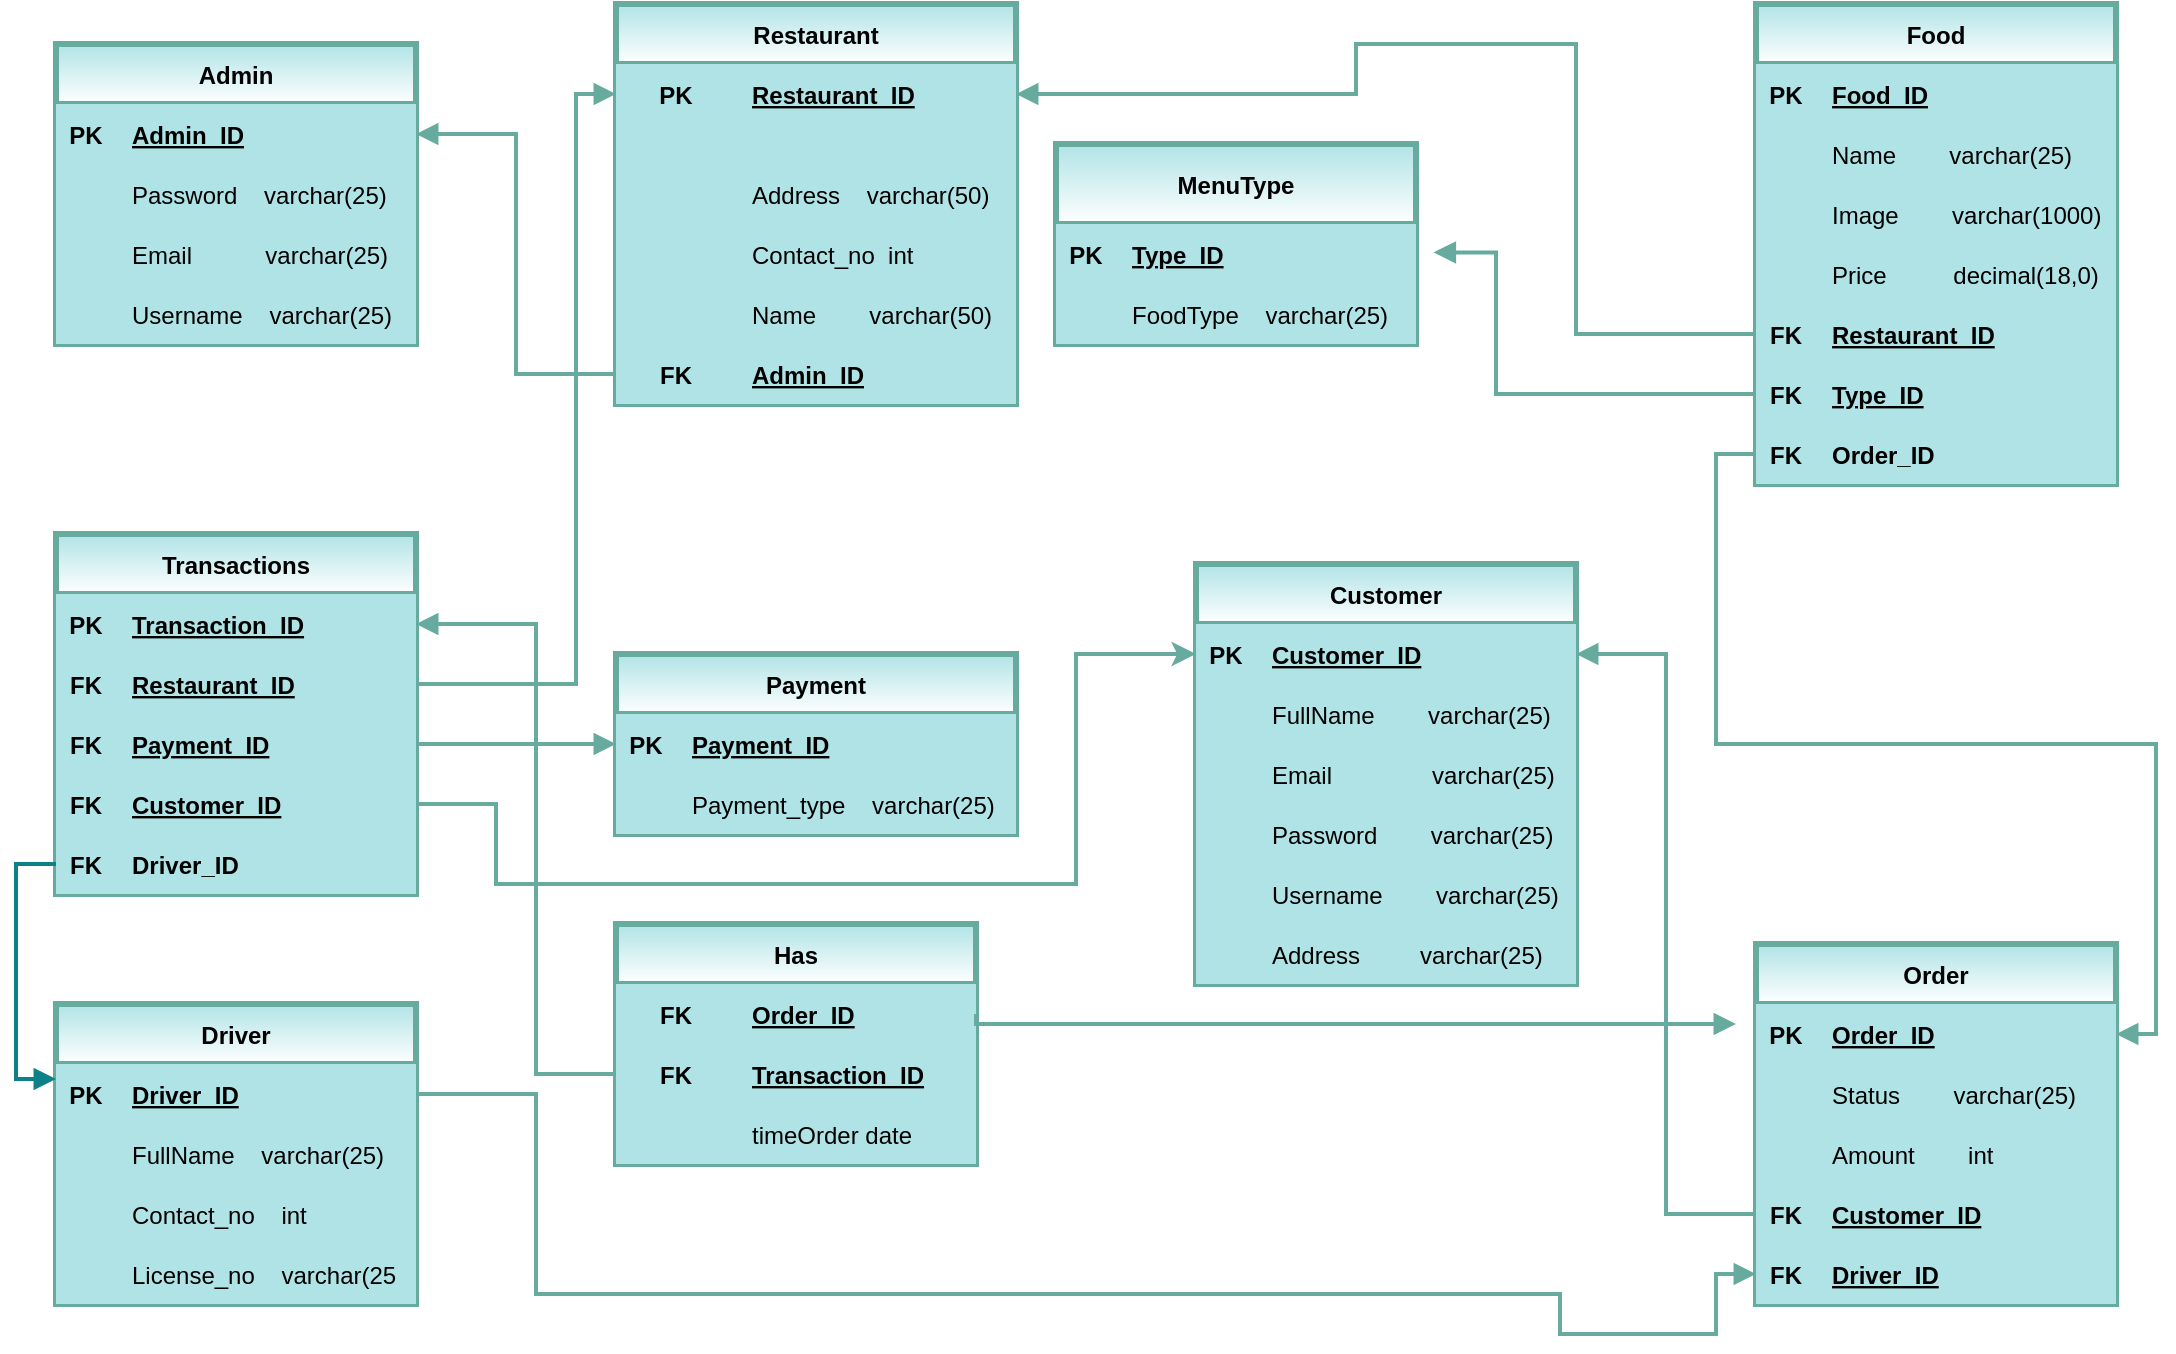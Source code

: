<mxfile version="18.0.4" type="device"><diagram id="R2lEEEUBdFMjLlhIrx00" name="Page-1"><mxGraphModel dx="1230" dy="513" grid="1" gridSize="10" guides="1" tooltips="1" connect="1" arrows="1" fold="1" page="1" pageScale="1" pageWidth="1169" pageHeight="1654" math="0" shadow="0" extFonts="Permanent Marker^https://fonts.googleapis.com/css?family=Permanent+Marker"><root><mxCell id="0"/><mxCell id="1" parent="0"/><mxCell id="BcMJ1pPvrJwn99j1WSJS-1" value="Admin" style="shape=table;startSize=30;container=1;collapsible=1;childLayout=tableLayout;fixedRows=1;rowLines=0;fontStyle=1;align=center;resizeLast=1;fillColor=#b0e3e6;strokeColor=#67AB9F;strokeWidth=3;gradientColor=#ffffff;swimlaneFillColor=none;" parent="1" vertex="1"><mxGeometry x="40" y="40" width="180" height="150" as="geometry"/></mxCell><mxCell id="BcMJ1pPvrJwn99j1WSJS-2" value="" style="shape=tableRow;horizontal=0;startSize=0;swimlaneHead=0;swimlaneBody=0;collapsible=0;dropTarget=0;points=[[0,0.5],[1,0.5]];portConstraint=eastwest;top=0;left=0;right=0;bottom=1;fillColor=#b0e3e6;strokeColor=#67AB9F;strokeWidth=3;" parent="BcMJ1pPvrJwn99j1WSJS-1" vertex="1"><mxGeometry y="30" width="180" height="30" as="geometry"/></mxCell><mxCell id="BcMJ1pPvrJwn99j1WSJS-3" value="PK" style="shape=partialRectangle;connectable=0;top=0;left=0;bottom=0;right=0;fontStyle=1;overflow=hidden;fillColor=#b0e3e6;strokeColor=#67AB9F;strokeWidth=3;" parent="BcMJ1pPvrJwn99j1WSJS-2" vertex="1"><mxGeometry width="30" height="30" as="geometry"><mxRectangle width="30" height="30" as="alternateBounds"/></mxGeometry></mxCell><mxCell id="BcMJ1pPvrJwn99j1WSJS-4" value="Admin_ID" style="shape=partialRectangle;connectable=0;top=0;left=0;bottom=0;right=0;align=left;spacingLeft=6;fontStyle=5;overflow=hidden;fillColor=#b0e3e6;strokeColor=#67AB9F;strokeWidth=3;" parent="BcMJ1pPvrJwn99j1WSJS-2" vertex="1"><mxGeometry x="30" width="150" height="30" as="geometry"><mxRectangle width="150" height="30" as="alternateBounds"/></mxGeometry></mxCell><mxCell id="BcMJ1pPvrJwn99j1WSJS-5" value="" style="shape=tableRow;horizontal=0;startSize=0;swimlaneHead=0;swimlaneBody=0;collapsible=0;dropTarget=0;points=[[0,0.5],[1,0.5]];portConstraint=eastwest;top=0;left=0;right=0;bottom=0;fillColor=#b0e3e6;strokeColor=#67AB9F;strokeWidth=3;" parent="BcMJ1pPvrJwn99j1WSJS-1" vertex="1"><mxGeometry y="60" width="180" height="30" as="geometry"/></mxCell><mxCell id="BcMJ1pPvrJwn99j1WSJS-6" value="" style="shape=partialRectangle;connectable=0;top=0;left=0;bottom=0;right=0;editable=1;overflow=hidden;fillColor=#b0e3e6;strokeColor=#67AB9F;strokeWidth=3;" parent="BcMJ1pPvrJwn99j1WSJS-5" vertex="1"><mxGeometry width="30" height="30" as="geometry"><mxRectangle width="30" height="30" as="alternateBounds"/></mxGeometry></mxCell><mxCell id="BcMJ1pPvrJwn99j1WSJS-7" value="Password    varchar(25)" style="shape=partialRectangle;connectable=0;top=0;left=0;bottom=0;right=0;align=left;spacingLeft=6;overflow=hidden;fillColor=#b0e3e6;strokeColor=#67AB9F;strokeWidth=3;" parent="BcMJ1pPvrJwn99j1WSJS-5" vertex="1"><mxGeometry x="30" width="150" height="30" as="geometry"><mxRectangle width="150" height="30" as="alternateBounds"/></mxGeometry></mxCell><mxCell id="BcMJ1pPvrJwn99j1WSJS-8" value="" style="shape=tableRow;horizontal=0;startSize=0;swimlaneHead=0;swimlaneBody=0;collapsible=0;dropTarget=0;points=[[0,0.5],[1,0.5]];portConstraint=eastwest;top=0;left=0;right=0;bottom=0;fillColor=#b0e3e6;strokeColor=#67AB9F;strokeWidth=3;" parent="BcMJ1pPvrJwn99j1WSJS-1" vertex="1"><mxGeometry y="90" width="180" height="30" as="geometry"/></mxCell><mxCell id="BcMJ1pPvrJwn99j1WSJS-9" value="" style="shape=partialRectangle;connectable=0;top=0;left=0;bottom=0;right=0;editable=1;overflow=hidden;fillColor=#b0e3e6;strokeColor=#67AB9F;strokeWidth=3;" parent="BcMJ1pPvrJwn99j1WSJS-8" vertex="1"><mxGeometry width="30" height="30" as="geometry"><mxRectangle width="30" height="30" as="alternateBounds"/></mxGeometry></mxCell><mxCell id="BcMJ1pPvrJwn99j1WSJS-10" value="Email           varchar(25)" style="shape=partialRectangle;connectable=0;top=0;left=0;bottom=0;right=0;align=left;spacingLeft=6;overflow=hidden;fillColor=#b0e3e6;strokeColor=#67AB9F;strokeWidth=3;" parent="BcMJ1pPvrJwn99j1WSJS-8" vertex="1"><mxGeometry x="30" width="150" height="30" as="geometry"><mxRectangle width="150" height="30" as="alternateBounds"/></mxGeometry></mxCell><mxCell id="BcMJ1pPvrJwn99j1WSJS-11" value="" style="shape=tableRow;horizontal=0;startSize=0;swimlaneHead=0;swimlaneBody=0;collapsible=0;dropTarget=0;points=[[0,0.5],[1,0.5]];portConstraint=eastwest;top=0;left=0;right=0;bottom=0;fillColor=#b0e3e6;strokeColor=#67AB9F;strokeWidth=3;" parent="BcMJ1pPvrJwn99j1WSJS-1" vertex="1"><mxGeometry y="120" width="180" height="30" as="geometry"/></mxCell><mxCell id="BcMJ1pPvrJwn99j1WSJS-12" value="" style="shape=partialRectangle;connectable=0;top=0;left=0;bottom=0;right=0;editable=1;overflow=hidden;fillColor=#b0e3e6;strokeColor=#67AB9F;strokeWidth=3;" parent="BcMJ1pPvrJwn99j1WSJS-11" vertex="1"><mxGeometry width="30" height="30" as="geometry"><mxRectangle width="30" height="30" as="alternateBounds"/></mxGeometry></mxCell><mxCell id="BcMJ1pPvrJwn99j1WSJS-13" value="Username    varchar(25)" style="shape=partialRectangle;connectable=0;top=0;left=0;bottom=0;right=0;align=left;spacingLeft=6;overflow=hidden;fillColor=#b0e3e6;strokeColor=#67AB9F;strokeWidth=3;" parent="BcMJ1pPvrJwn99j1WSJS-11" vertex="1"><mxGeometry x="30" width="150" height="30" as="geometry"><mxRectangle width="150" height="30" as="alternateBounds"/></mxGeometry></mxCell><mxCell id="BcMJ1pPvrJwn99j1WSJS-77" value="Restaurant" style="shape=table;startSize=30;container=1;collapsible=1;childLayout=tableLayout;fixedRows=1;rowLines=0;fontStyle=1;align=center;resizeLast=1;fillColor=#b0e3e6;strokeColor=#67AB9F;strokeWidth=3;gradientColor=#ffffff;" parent="1" vertex="1"><mxGeometry x="320" y="20" width="200" height="200" as="geometry"/></mxCell><mxCell id="BcMJ1pPvrJwn99j1WSJS-78" value="" style="shape=tableRow;horizontal=0;startSize=0;swimlaneHead=0;swimlaneBody=0;collapsible=0;dropTarget=0;points=[[0,0.5],[1,0.5]];portConstraint=eastwest;top=0;left=0;right=0;bottom=0;fillColor=#b0e3e6;strokeColor=#67AB9F;strokeWidth=3;" parent="BcMJ1pPvrJwn99j1WSJS-77" vertex="1"><mxGeometry y="30" width="200" height="30" as="geometry"/></mxCell><mxCell id="BcMJ1pPvrJwn99j1WSJS-79" value="PK" style="shape=partialRectangle;connectable=0;top=0;left=0;bottom=0;right=0;fontStyle=1;overflow=hidden;fillColor=#b0e3e6;strokeColor=#67AB9F;strokeWidth=3;" parent="BcMJ1pPvrJwn99j1WSJS-78" vertex="1"><mxGeometry width="60" height="30" as="geometry"><mxRectangle width="60" height="30" as="alternateBounds"/></mxGeometry></mxCell><mxCell id="BcMJ1pPvrJwn99j1WSJS-80" value="Restaurant_ID" style="shape=partialRectangle;connectable=0;top=0;left=0;bottom=0;right=0;align=left;spacingLeft=6;fontStyle=5;overflow=hidden;fillColor=#b0e3e6;strokeColor=#67AB9F;strokeWidth=3;" parent="BcMJ1pPvrJwn99j1WSJS-78" vertex="1"><mxGeometry x="60" width="140" height="30" as="geometry"><mxRectangle width="140" height="30" as="alternateBounds"/></mxGeometry></mxCell><mxCell id="BcMJ1pPvrJwn99j1WSJS-93" style="shape=tableRow;horizontal=0;startSize=0;swimlaneHead=0;swimlaneBody=0;collapsible=0;dropTarget=0;points=[[0,0.5],[1,0.5]];portConstraint=eastwest;top=0;left=0;right=0;bottom=1;fillColor=#b0e3e6;strokeColor=#67AB9F;strokeWidth=3;" parent="BcMJ1pPvrJwn99j1WSJS-77" vertex="1"><mxGeometry y="60" width="200" height="20" as="geometry"/></mxCell><mxCell id="BcMJ1pPvrJwn99j1WSJS-94" style="shape=partialRectangle;connectable=0;top=0;left=0;bottom=0;right=0;fontStyle=1;overflow=hidden;fillColor=#b0e3e6;strokeColor=#67AB9F;strokeWidth=3;" parent="BcMJ1pPvrJwn99j1WSJS-93" vertex="1"><mxGeometry width="60" height="20" as="geometry"><mxRectangle width="60" height="20" as="alternateBounds"/></mxGeometry></mxCell><mxCell id="BcMJ1pPvrJwn99j1WSJS-95" style="shape=partialRectangle;connectable=0;top=0;left=0;bottom=0;right=0;align=left;spacingLeft=6;fontStyle=5;overflow=hidden;fillColor=#b0e3e6;strokeColor=#67AB9F;strokeWidth=3;" parent="BcMJ1pPvrJwn99j1WSJS-93" vertex="1"><mxGeometry x="60" width="140" height="20" as="geometry"><mxRectangle width="140" height="20" as="alternateBounds"/></mxGeometry></mxCell><mxCell id="BcMJ1pPvrJwn99j1WSJS-84" value="" style="shape=tableRow;horizontal=0;startSize=0;swimlaneHead=0;swimlaneBody=0;collapsible=0;dropTarget=0;points=[[0,0.5],[1,0.5]];portConstraint=eastwest;top=0;left=0;right=0;bottom=0;fillColor=#b0e3e6;strokeColor=#67AB9F;strokeWidth=3;" parent="BcMJ1pPvrJwn99j1WSJS-77" vertex="1"><mxGeometry y="80" width="200" height="30" as="geometry"/></mxCell><mxCell id="BcMJ1pPvrJwn99j1WSJS-85" value="" style="shape=partialRectangle;connectable=0;top=0;left=0;bottom=0;right=0;editable=1;overflow=hidden;fillColor=#b0e3e6;strokeColor=#67AB9F;strokeWidth=3;" parent="BcMJ1pPvrJwn99j1WSJS-84" vertex="1"><mxGeometry width="60" height="30" as="geometry"><mxRectangle width="60" height="30" as="alternateBounds"/></mxGeometry></mxCell><mxCell id="BcMJ1pPvrJwn99j1WSJS-86" value="Address    varchar(50)" style="shape=partialRectangle;connectable=0;top=0;left=0;bottom=0;right=0;align=left;spacingLeft=6;overflow=hidden;fillColor=#b0e3e6;strokeColor=#67AB9F;strokeWidth=3;" parent="BcMJ1pPvrJwn99j1WSJS-84" vertex="1"><mxGeometry x="60" width="140" height="30" as="geometry"><mxRectangle width="140" height="30" as="alternateBounds"/></mxGeometry></mxCell><mxCell id="BcMJ1pPvrJwn99j1WSJS-87" value="" style="shape=tableRow;horizontal=0;startSize=0;swimlaneHead=0;swimlaneBody=0;collapsible=0;dropTarget=0;points=[[0,0.5],[1,0.5]];portConstraint=eastwest;top=0;left=0;right=0;bottom=0;fillColor=#b0e3e6;strokeColor=#67AB9F;strokeWidth=3;" parent="BcMJ1pPvrJwn99j1WSJS-77" vertex="1"><mxGeometry y="110" width="200" height="30" as="geometry"/></mxCell><mxCell id="BcMJ1pPvrJwn99j1WSJS-88" value="" style="shape=partialRectangle;connectable=0;top=0;left=0;bottom=0;right=0;editable=1;overflow=hidden;fillColor=#b0e3e6;strokeColor=#67AB9F;strokeWidth=3;" parent="BcMJ1pPvrJwn99j1WSJS-87" vertex="1"><mxGeometry width="60" height="30" as="geometry"><mxRectangle width="60" height="30" as="alternateBounds"/></mxGeometry></mxCell><mxCell id="BcMJ1pPvrJwn99j1WSJS-89" value="Contact_no  int" style="shape=partialRectangle;connectable=0;top=0;left=0;bottom=0;right=0;align=left;spacingLeft=6;overflow=hidden;fillColor=#b0e3e6;strokeColor=#67AB9F;strokeWidth=3;" parent="BcMJ1pPvrJwn99j1WSJS-87" vertex="1"><mxGeometry x="60" width="140" height="30" as="geometry"><mxRectangle width="140" height="30" as="alternateBounds"/></mxGeometry></mxCell><mxCell id="BcMJ1pPvrJwn99j1WSJS-96" style="shape=tableRow;horizontal=0;startSize=0;swimlaneHead=0;swimlaneBody=0;collapsible=0;dropTarget=0;points=[[0,0.5],[1,0.5]];portConstraint=eastwest;top=0;left=0;right=0;bottom=0;fillColor=#b0e3e6;strokeColor=#67AB9F;strokeWidth=3;" parent="BcMJ1pPvrJwn99j1WSJS-77" vertex="1"><mxGeometry y="140" width="200" height="30" as="geometry"/></mxCell><mxCell id="BcMJ1pPvrJwn99j1WSJS-97" style="shape=partialRectangle;connectable=0;top=0;left=0;bottom=0;right=0;editable=1;overflow=hidden;fillColor=#b0e3e6;strokeColor=#67AB9F;strokeWidth=3;" parent="BcMJ1pPvrJwn99j1WSJS-96" vertex="1"><mxGeometry width="60" height="30" as="geometry"><mxRectangle width="60" height="30" as="alternateBounds"/></mxGeometry></mxCell><mxCell id="BcMJ1pPvrJwn99j1WSJS-98" value="Name        varchar(50)" style="shape=partialRectangle;connectable=0;top=0;left=0;bottom=0;right=0;align=left;spacingLeft=6;overflow=hidden;fillColor=#b0e3e6;strokeColor=#67AB9F;strokeWidth=3;" parent="BcMJ1pPvrJwn99j1WSJS-96" vertex="1"><mxGeometry x="60" width="140" height="30" as="geometry"><mxRectangle width="140" height="30" as="alternateBounds"/></mxGeometry></mxCell><mxCell id="BcMJ1pPvrJwn99j1WSJS-90" style="shape=tableRow;horizontal=0;startSize=0;swimlaneHead=0;swimlaneBody=0;collapsible=0;dropTarget=0;points=[[0,0.5],[1,0.5]];portConstraint=eastwest;top=0;left=0;right=0;bottom=0;fillColor=#b0e3e6;strokeColor=#67AB9F;strokeWidth=3;" parent="BcMJ1pPvrJwn99j1WSJS-77" vertex="1"><mxGeometry y="170" width="200" height="30" as="geometry"/></mxCell><mxCell id="BcMJ1pPvrJwn99j1WSJS-91" value="FK" style="shape=partialRectangle;connectable=0;top=0;left=0;bottom=0;right=0;editable=1;overflow=hidden;fontStyle=1;fillColor=#b0e3e6;strokeColor=#67AB9F;strokeWidth=3;" parent="BcMJ1pPvrJwn99j1WSJS-90" vertex="1"><mxGeometry width="60" height="30" as="geometry"><mxRectangle width="60" height="30" as="alternateBounds"/></mxGeometry></mxCell><mxCell id="BcMJ1pPvrJwn99j1WSJS-92" value="Admin_ID" style="shape=partialRectangle;connectable=0;top=0;left=0;bottom=0;right=0;align=left;spacingLeft=6;overflow=hidden;fontStyle=5;fillColor=#b0e3e6;strokeColor=#67AB9F;strokeWidth=3;" parent="BcMJ1pPvrJwn99j1WSJS-90" vertex="1"><mxGeometry x="60" width="140" height="30" as="geometry"><mxRectangle width="140" height="30" as="alternateBounds"/></mxGeometry></mxCell><mxCell id="BcMJ1pPvrJwn99j1WSJS-226" style="edgeStyle=orthogonalEdgeStyle;rounded=0;orthogonalLoop=1;jettySize=auto;html=1;exitX=0;exitY=0.5;exitDx=0;exitDy=0;entryX=1;entryY=0.5;entryDx=0;entryDy=0;fillColor=#b0e3e6;strokeColor=#67AB9F;strokeWidth=2;endArrow=none;endFill=0;startArrow=block;startFill=1;" parent="1" source="BcMJ1pPvrJwn99j1WSJS-99" target="BcMJ1pPvrJwn99j1WSJS-223" edge="1"><mxGeometry relative="1" as="geometry"/></mxCell><mxCell id="BcMJ1pPvrJwn99j1WSJS-99" value="Payment" style="shape=table;startSize=30;container=1;collapsible=1;childLayout=tableLayout;fixedRows=1;rowLines=0;fontStyle=1;align=center;resizeLast=1;fillColor=#b0e3e6;strokeColor=#67AB9F;strokeWidth=3;gradientColor=#ffffff;" parent="1" vertex="1"><mxGeometry x="320" y="345" width="200" height="90" as="geometry"/></mxCell><mxCell id="BcMJ1pPvrJwn99j1WSJS-100" value="" style="shape=tableRow;horizontal=0;startSize=0;swimlaneHead=0;swimlaneBody=0;collapsible=0;dropTarget=0;points=[[0,0.5],[1,0.5]];portConstraint=eastwest;top=0;left=0;right=0;bottom=1;fillColor=#b0e3e6;strokeColor=#67AB9F;strokeWidth=3;" parent="BcMJ1pPvrJwn99j1WSJS-99" vertex="1"><mxGeometry y="30" width="200" height="30" as="geometry"/></mxCell><mxCell id="BcMJ1pPvrJwn99j1WSJS-101" value="PK" style="shape=partialRectangle;connectable=0;top=0;left=0;bottom=0;right=0;fontStyle=1;overflow=hidden;fillColor=#b0e3e6;strokeColor=#67AB9F;strokeWidth=3;" parent="BcMJ1pPvrJwn99j1WSJS-100" vertex="1"><mxGeometry width="30" height="30" as="geometry"><mxRectangle width="30" height="30" as="alternateBounds"/></mxGeometry></mxCell><mxCell id="BcMJ1pPvrJwn99j1WSJS-102" value="Payment_ID" style="shape=partialRectangle;connectable=0;top=0;left=0;bottom=0;right=0;align=left;spacingLeft=6;fontStyle=5;overflow=hidden;fillColor=#b0e3e6;strokeColor=#67AB9F;strokeWidth=3;" parent="BcMJ1pPvrJwn99j1WSJS-100" vertex="1"><mxGeometry x="30" width="170" height="30" as="geometry"><mxRectangle width="170" height="30" as="alternateBounds"/></mxGeometry></mxCell><mxCell id="BcMJ1pPvrJwn99j1WSJS-103" value="" style="shape=tableRow;horizontal=0;startSize=0;swimlaneHead=0;swimlaneBody=0;collapsible=0;dropTarget=0;points=[[0,0.5],[1,0.5]];portConstraint=eastwest;top=0;left=0;right=0;bottom=0;fillColor=#b0e3e6;strokeColor=#67AB9F;strokeWidth=3;" parent="BcMJ1pPvrJwn99j1WSJS-99" vertex="1"><mxGeometry y="60" width="200" height="30" as="geometry"/></mxCell><mxCell id="BcMJ1pPvrJwn99j1WSJS-104" value="" style="shape=partialRectangle;connectable=0;top=0;left=0;bottom=0;right=0;editable=1;overflow=hidden;fillColor=#b0e3e6;strokeColor=#67AB9F;strokeWidth=3;" parent="BcMJ1pPvrJwn99j1WSJS-103" vertex="1"><mxGeometry width="30" height="30" as="geometry"><mxRectangle width="30" height="30" as="alternateBounds"/></mxGeometry></mxCell><mxCell id="BcMJ1pPvrJwn99j1WSJS-105" value="Payment_type    varchar(25)" style="shape=partialRectangle;connectable=0;top=0;left=0;bottom=0;right=0;align=left;spacingLeft=6;overflow=hidden;fillColor=#b0e3e6;strokeColor=#67AB9F;strokeWidth=3;" parent="BcMJ1pPvrJwn99j1WSJS-103" vertex="1"><mxGeometry x="30" width="170" height="30" as="geometry"><mxRectangle width="170" height="30" as="alternateBounds"/></mxGeometry></mxCell><mxCell id="BcMJ1pPvrJwn99j1WSJS-112" value="Driver" style="shape=table;startSize=30;container=1;collapsible=1;childLayout=tableLayout;fixedRows=1;rowLines=0;fontStyle=1;align=center;resizeLast=1;fillColor=#b0e3e6;strokeColor=#67AB9F;strokeWidth=3;gradientColor=#ffffff;" parent="1" vertex="1"><mxGeometry x="40" y="520" width="180" height="150" as="geometry"/></mxCell><mxCell id="BcMJ1pPvrJwn99j1WSJS-113" value="" style="shape=tableRow;horizontal=0;startSize=0;swimlaneHead=0;swimlaneBody=0;collapsible=0;dropTarget=0;points=[[0,0.5],[1,0.5]];portConstraint=eastwest;top=0;left=0;right=0;bottom=1;fillColor=#b0e3e6;strokeColor=#67AB9F;strokeWidth=3;" parent="BcMJ1pPvrJwn99j1WSJS-112" vertex="1"><mxGeometry y="30" width="180" height="30" as="geometry"/></mxCell><mxCell id="BcMJ1pPvrJwn99j1WSJS-114" value="PK" style="shape=partialRectangle;connectable=0;top=0;left=0;bottom=0;right=0;fontStyle=1;overflow=hidden;fillColor=#b0e3e6;strokeColor=#67AB9F;strokeWidth=3;" parent="BcMJ1pPvrJwn99j1WSJS-113" vertex="1"><mxGeometry width="30" height="30" as="geometry"><mxRectangle width="30" height="30" as="alternateBounds"/></mxGeometry></mxCell><mxCell id="BcMJ1pPvrJwn99j1WSJS-115" value="Driver_ID" style="shape=partialRectangle;connectable=0;top=0;left=0;bottom=0;right=0;align=left;spacingLeft=6;fontStyle=5;overflow=hidden;fillColor=#b0e3e6;strokeColor=#67AB9F;strokeWidth=3;" parent="BcMJ1pPvrJwn99j1WSJS-113" vertex="1"><mxGeometry x="30" width="150" height="30" as="geometry"><mxRectangle width="150" height="30" as="alternateBounds"/></mxGeometry></mxCell><mxCell id="BcMJ1pPvrJwn99j1WSJS-116" value="" style="shape=tableRow;horizontal=0;startSize=0;swimlaneHead=0;swimlaneBody=0;collapsible=0;dropTarget=0;points=[[0,0.5],[1,0.5]];portConstraint=eastwest;top=0;left=0;right=0;bottom=0;fillColor=#b0e3e6;strokeColor=#67AB9F;strokeWidth=3;" parent="BcMJ1pPvrJwn99j1WSJS-112" vertex="1"><mxGeometry y="60" width="180" height="30" as="geometry"/></mxCell><mxCell id="BcMJ1pPvrJwn99j1WSJS-117" value="" style="shape=partialRectangle;connectable=0;top=0;left=0;bottom=0;right=0;editable=1;overflow=hidden;fillColor=#b0e3e6;strokeColor=#67AB9F;strokeWidth=3;" parent="BcMJ1pPvrJwn99j1WSJS-116" vertex="1"><mxGeometry width="30" height="30" as="geometry"><mxRectangle width="30" height="30" as="alternateBounds"/></mxGeometry></mxCell><mxCell id="BcMJ1pPvrJwn99j1WSJS-118" value="FullName    varchar(25)" style="shape=partialRectangle;connectable=0;top=0;left=0;bottom=0;right=0;align=left;spacingLeft=6;overflow=hidden;fillColor=#b0e3e6;strokeColor=#67AB9F;strokeWidth=3;" parent="BcMJ1pPvrJwn99j1WSJS-116" vertex="1"><mxGeometry x="30" width="150" height="30" as="geometry"><mxRectangle width="150" height="30" as="alternateBounds"/></mxGeometry></mxCell><mxCell id="BcMJ1pPvrJwn99j1WSJS-119" value="" style="shape=tableRow;horizontal=0;startSize=0;swimlaneHead=0;swimlaneBody=0;collapsible=0;dropTarget=0;points=[[0,0.5],[1,0.5]];portConstraint=eastwest;top=0;left=0;right=0;bottom=0;fillColor=#b0e3e6;strokeColor=#67AB9F;strokeWidth=3;" parent="BcMJ1pPvrJwn99j1WSJS-112" vertex="1"><mxGeometry y="90" width="180" height="30" as="geometry"/></mxCell><mxCell id="BcMJ1pPvrJwn99j1WSJS-120" value="" style="shape=partialRectangle;connectable=0;top=0;left=0;bottom=0;right=0;editable=1;overflow=hidden;fillColor=#b0e3e6;strokeColor=#67AB9F;strokeWidth=3;" parent="BcMJ1pPvrJwn99j1WSJS-119" vertex="1"><mxGeometry width="30" height="30" as="geometry"><mxRectangle width="30" height="30" as="alternateBounds"/></mxGeometry></mxCell><mxCell id="BcMJ1pPvrJwn99j1WSJS-121" value="Contact_no    int" style="shape=partialRectangle;connectable=0;top=0;left=0;bottom=0;right=0;align=left;spacingLeft=6;overflow=hidden;fillColor=#b0e3e6;strokeColor=#67AB9F;strokeWidth=3;" parent="BcMJ1pPvrJwn99j1WSJS-119" vertex="1"><mxGeometry x="30" width="150" height="30" as="geometry"><mxRectangle width="150" height="30" as="alternateBounds"/></mxGeometry></mxCell><mxCell id="BcMJ1pPvrJwn99j1WSJS-122" value="" style="shape=tableRow;horizontal=0;startSize=0;swimlaneHead=0;swimlaneBody=0;collapsible=0;dropTarget=0;points=[[0,0.5],[1,0.5]];portConstraint=eastwest;top=0;left=0;right=0;bottom=0;fillColor=#b0e3e6;strokeColor=#67AB9F;strokeWidth=3;" parent="BcMJ1pPvrJwn99j1WSJS-112" vertex="1"><mxGeometry y="120" width="180" height="30" as="geometry"/></mxCell><mxCell id="BcMJ1pPvrJwn99j1WSJS-123" value="" style="shape=partialRectangle;connectable=0;top=0;left=0;bottom=0;right=0;editable=1;overflow=hidden;fillColor=#b0e3e6;strokeColor=#67AB9F;strokeWidth=3;" parent="BcMJ1pPvrJwn99j1WSJS-122" vertex="1"><mxGeometry width="30" height="30" as="geometry"><mxRectangle width="30" height="30" as="alternateBounds"/></mxGeometry></mxCell><mxCell id="BcMJ1pPvrJwn99j1WSJS-124" value="License_no    varchar(25" style="shape=partialRectangle;connectable=0;top=0;left=0;bottom=0;right=0;align=left;spacingLeft=6;overflow=hidden;fillColor=#b0e3e6;strokeColor=#67AB9F;strokeWidth=3;" parent="BcMJ1pPvrJwn99j1WSJS-122" vertex="1"><mxGeometry x="30" width="150" height="30" as="geometry"><mxRectangle width="150" height="30" as="alternateBounds"/></mxGeometry></mxCell><mxCell id="BcMJ1pPvrJwn99j1WSJS-128" value="Has" style="shape=table;startSize=30;container=1;collapsible=1;childLayout=tableLayout;fixedRows=1;rowLines=0;fontStyle=1;align=center;resizeLast=1;fillColor=#b0e3e6;strokeColor=#67AB9F;strokeWidth=3;gradientColor=#ffffff;" parent="1" vertex="1"><mxGeometry x="320" y="480" width="180" height="120" as="geometry"/></mxCell><mxCell id="BcMJ1pPvrJwn99j1WSJS-129" value="" style="shape=tableRow;horizontal=0;startSize=0;swimlaneHead=0;swimlaneBody=0;collapsible=0;dropTarget=0;points=[[0,0.5],[1,0.5]];portConstraint=eastwest;top=0;left=0;right=0;bottom=0;fillColor=#b0e3e6;strokeColor=#67AB9F;strokeWidth=3;" parent="BcMJ1pPvrJwn99j1WSJS-128" vertex="1"><mxGeometry y="30" width="180" height="30" as="geometry"/></mxCell><mxCell id="BcMJ1pPvrJwn99j1WSJS-130" value="FK" style="shape=partialRectangle;connectable=0;top=0;left=0;bottom=0;right=0;fontStyle=1;overflow=hidden;fillColor=#b0e3e6;strokeColor=#67AB9F;strokeWidth=3;" parent="BcMJ1pPvrJwn99j1WSJS-129" vertex="1"><mxGeometry width="60" height="30" as="geometry"><mxRectangle width="60" height="30" as="alternateBounds"/></mxGeometry></mxCell><mxCell id="BcMJ1pPvrJwn99j1WSJS-131" value="Order_ID" style="shape=partialRectangle;connectable=0;top=0;left=0;bottom=0;right=0;align=left;spacingLeft=6;fontStyle=5;overflow=hidden;fillColor=#b0e3e6;strokeColor=#67AB9F;strokeWidth=3;" parent="BcMJ1pPvrJwn99j1WSJS-129" vertex="1"><mxGeometry x="60" width="120" height="30" as="geometry"><mxRectangle width="120" height="30" as="alternateBounds"/></mxGeometry></mxCell><mxCell id="BcMJ1pPvrJwn99j1WSJS-132" value="" style="shape=tableRow;horizontal=0;startSize=0;swimlaneHead=0;swimlaneBody=0;collapsible=0;dropTarget=0;points=[[0,0.5],[1,0.5]];portConstraint=eastwest;top=0;left=0;right=0;bottom=1;fillColor=#b0e3e6;strokeColor=#67AB9F;strokeWidth=3;" parent="BcMJ1pPvrJwn99j1WSJS-128" vertex="1"><mxGeometry y="60" width="180" height="30" as="geometry"/></mxCell><mxCell id="BcMJ1pPvrJwn99j1WSJS-133" value="FK" style="shape=partialRectangle;connectable=0;top=0;left=0;bottom=0;right=0;fontStyle=1;overflow=hidden;fillColor=#b0e3e6;strokeColor=#67AB9F;strokeWidth=3;" parent="BcMJ1pPvrJwn99j1WSJS-132" vertex="1"><mxGeometry width="60" height="30" as="geometry"><mxRectangle width="60" height="30" as="alternateBounds"/></mxGeometry></mxCell><mxCell id="BcMJ1pPvrJwn99j1WSJS-134" value="Transaction_ID" style="shape=partialRectangle;connectable=0;top=0;left=0;bottom=0;right=0;align=left;spacingLeft=6;fontStyle=5;overflow=hidden;fillColor=#b0e3e6;strokeColor=#67AB9F;strokeWidth=3;" parent="BcMJ1pPvrJwn99j1WSJS-132" vertex="1"><mxGeometry x="60" width="120" height="30" as="geometry"><mxRectangle width="120" height="30" as="alternateBounds"/></mxGeometry></mxCell><mxCell id="BcMJ1pPvrJwn99j1WSJS-135" value="" style="shape=tableRow;horizontal=0;startSize=0;swimlaneHead=0;swimlaneBody=0;collapsible=0;dropTarget=0;points=[[0,0.5],[1,0.5]];portConstraint=eastwest;top=0;left=0;right=0;bottom=0;fillColor=#b0e3e6;strokeColor=#67AB9F;strokeWidth=3;" parent="BcMJ1pPvrJwn99j1WSJS-128" vertex="1"><mxGeometry y="90" width="180" height="30" as="geometry"/></mxCell><mxCell id="BcMJ1pPvrJwn99j1WSJS-136" value="" style="shape=partialRectangle;connectable=0;top=0;left=0;bottom=0;right=0;editable=1;overflow=hidden;fillColor=#b0e3e6;strokeColor=#67AB9F;strokeWidth=3;" parent="BcMJ1pPvrJwn99j1WSJS-135" vertex="1"><mxGeometry width="60" height="30" as="geometry"><mxRectangle width="60" height="30" as="alternateBounds"/></mxGeometry></mxCell><mxCell id="BcMJ1pPvrJwn99j1WSJS-137" value="timeOrder date" style="shape=partialRectangle;connectable=0;top=0;left=0;bottom=0;right=0;align=left;spacingLeft=6;overflow=hidden;fillColor=#b0e3e6;strokeColor=#67AB9F;strokeWidth=3;" parent="BcMJ1pPvrJwn99j1WSJS-135" vertex="1"><mxGeometry x="60" width="120" height="30" as="geometry"><mxRectangle width="120" height="30" as="alternateBounds"/></mxGeometry></mxCell><mxCell id="BcMJ1pPvrJwn99j1WSJS-141" value="Transactions" style="shape=table;startSize=30;container=1;collapsible=1;childLayout=tableLayout;fixedRows=1;rowLines=0;fontStyle=1;align=center;resizeLast=1;fillColor=#b0e3e6;strokeColor=#67AB9F;strokeWidth=3;gradientColor=#ffffff;" parent="1" vertex="1"><mxGeometry x="40" y="285" width="180" height="180" as="geometry"/></mxCell><mxCell id="BcMJ1pPvrJwn99j1WSJS-142" value="" style="shape=tableRow;horizontal=0;startSize=0;swimlaneHead=0;swimlaneBody=0;collapsible=0;dropTarget=0;points=[[0,0.5],[1,0.5]];portConstraint=eastwest;top=0;left=0;right=0;bottom=1;fillColor=#b0e3e6;strokeColor=#67AB9F;strokeWidth=3;" parent="BcMJ1pPvrJwn99j1WSJS-141" vertex="1"><mxGeometry y="30" width="180" height="30" as="geometry"/></mxCell><mxCell id="BcMJ1pPvrJwn99j1WSJS-143" value="PK" style="shape=partialRectangle;connectable=0;top=0;left=0;bottom=0;right=0;fontStyle=1;overflow=hidden;fillColor=#b0e3e6;strokeColor=#67AB9F;strokeWidth=3;" parent="BcMJ1pPvrJwn99j1WSJS-142" vertex="1"><mxGeometry width="30" height="30" as="geometry"><mxRectangle width="30" height="30" as="alternateBounds"/></mxGeometry></mxCell><mxCell id="BcMJ1pPvrJwn99j1WSJS-144" value="Transaction_ID" style="shape=partialRectangle;connectable=0;top=0;left=0;bottom=0;right=0;align=left;spacingLeft=6;fontStyle=5;overflow=hidden;fillColor=#b0e3e6;strokeColor=#67AB9F;strokeWidth=3;" parent="BcMJ1pPvrJwn99j1WSJS-142" vertex="1"><mxGeometry x="30" width="150" height="30" as="geometry"><mxRectangle width="150" height="30" as="alternateBounds"/></mxGeometry></mxCell><mxCell id="BcMJ1pPvrJwn99j1WSJS-145" value="" style="shape=tableRow;horizontal=0;startSize=0;swimlaneHead=0;swimlaneBody=0;collapsible=0;dropTarget=0;points=[[0,0.5],[1,0.5]];portConstraint=eastwest;top=0;left=0;right=0;bottom=0;fillColor=#b0e3e6;strokeColor=#67AB9F;strokeWidth=3;" parent="BcMJ1pPvrJwn99j1WSJS-141" vertex="1"><mxGeometry y="60" width="180" height="30" as="geometry"/></mxCell><mxCell id="BcMJ1pPvrJwn99j1WSJS-146" value="FK" style="shape=partialRectangle;connectable=0;top=0;left=0;bottom=0;right=0;editable=1;overflow=hidden;fontStyle=1;fillColor=#b0e3e6;strokeColor=#67AB9F;strokeWidth=3;" parent="BcMJ1pPvrJwn99j1WSJS-145" vertex="1"><mxGeometry width="30" height="30" as="geometry"><mxRectangle width="30" height="30" as="alternateBounds"/></mxGeometry></mxCell><mxCell id="BcMJ1pPvrJwn99j1WSJS-147" value="Restaurant_ID" style="shape=partialRectangle;connectable=0;top=0;left=0;bottom=0;right=0;align=left;spacingLeft=6;overflow=hidden;fontStyle=5;fillColor=#b0e3e6;strokeColor=#67AB9F;strokeWidth=3;" parent="BcMJ1pPvrJwn99j1WSJS-145" vertex="1"><mxGeometry x="30" width="150" height="30" as="geometry"><mxRectangle width="150" height="30" as="alternateBounds"/></mxGeometry></mxCell><mxCell id="BcMJ1pPvrJwn99j1WSJS-223" style="shape=tableRow;horizontal=0;startSize=0;swimlaneHead=0;swimlaneBody=0;collapsible=0;dropTarget=0;points=[[0,0.5],[1,0.5]];portConstraint=eastwest;top=0;left=0;right=0;bottom=0;fillColor=#b0e3e6;strokeColor=#67AB9F;strokeWidth=3;" parent="BcMJ1pPvrJwn99j1WSJS-141" vertex="1"><mxGeometry y="90" width="180" height="30" as="geometry"/></mxCell><mxCell id="BcMJ1pPvrJwn99j1WSJS-224" value="FK" style="shape=partialRectangle;connectable=0;top=0;left=0;bottom=0;right=0;editable=1;overflow=hidden;fontStyle=1;fillColor=#b0e3e6;strokeColor=#67AB9F;strokeWidth=3;" parent="BcMJ1pPvrJwn99j1WSJS-223" vertex="1"><mxGeometry width="30" height="30" as="geometry"><mxRectangle width="30" height="30" as="alternateBounds"/></mxGeometry></mxCell><mxCell id="BcMJ1pPvrJwn99j1WSJS-225" value="Payment_ID" style="shape=partialRectangle;connectable=0;top=0;left=0;bottom=0;right=0;align=left;spacingLeft=6;overflow=hidden;fontStyle=5;fillColor=#b0e3e6;strokeColor=#67AB9F;strokeWidth=3;" parent="BcMJ1pPvrJwn99j1WSJS-223" vertex="1"><mxGeometry x="30" width="150" height="30" as="geometry"><mxRectangle width="150" height="30" as="alternateBounds"/></mxGeometry></mxCell><mxCell id="BcMJ1pPvrJwn99j1WSJS-148" value="" style="shape=tableRow;horizontal=0;startSize=0;swimlaneHead=0;swimlaneBody=0;collapsible=0;dropTarget=0;points=[[0,0.5],[1,0.5]];portConstraint=eastwest;top=0;left=0;right=0;bottom=0;fillColor=#b0e3e6;strokeColor=#67AB9F;strokeWidth=3;" parent="BcMJ1pPvrJwn99j1WSJS-141" vertex="1"><mxGeometry y="120" width="180" height="30" as="geometry"/></mxCell><mxCell id="BcMJ1pPvrJwn99j1WSJS-149" value="FK" style="shape=partialRectangle;connectable=0;top=0;left=0;bottom=0;right=0;editable=1;overflow=hidden;fontStyle=1;fillColor=#b0e3e6;strokeColor=#67AB9F;strokeWidth=3;" parent="BcMJ1pPvrJwn99j1WSJS-148" vertex="1"><mxGeometry width="30" height="30" as="geometry"><mxRectangle width="30" height="30" as="alternateBounds"/></mxGeometry></mxCell><mxCell id="BcMJ1pPvrJwn99j1WSJS-150" value="Customer_ID" style="shape=partialRectangle;connectable=0;top=0;left=0;bottom=0;right=0;align=left;spacingLeft=6;overflow=hidden;fontStyle=5;fillColor=#b0e3e6;strokeColor=#67AB9F;strokeWidth=3;" parent="BcMJ1pPvrJwn99j1WSJS-148" vertex="1"><mxGeometry x="30" width="150" height="30" as="geometry"><mxRectangle width="150" height="30" as="alternateBounds"/></mxGeometry></mxCell><mxCell id="BcMJ1pPvrJwn99j1WSJS-151" value="" style="shape=tableRow;horizontal=0;startSize=0;swimlaneHead=0;swimlaneBody=0;collapsible=0;dropTarget=0;points=[[0,0.5],[1,0.5]];portConstraint=eastwest;top=0;left=0;right=0;bottom=0;fillColor=#b0e3e6;strokeColor=#67AB9F;strokeWidth=3;" parent="BcMJ1pPvrJwn99j1WSJS-141" vertex="1"><mxGeometry y="150" width="180" height="30" as="geometry"/></mxCell><mxCell id="BcMJ1pPvrJwn99j1WSJS-152" value="FK" style="shape=partialRectangle;connectable=0;top=0;left=0;bottom=0;right=0;editable=1;overflow=hidden;fontStyle=1;fillColor=#b0e3e6;strokeColor=#67AB9F;strokeWidth=3;" parent="BcMJ1pPvrJwn99j1WSJS-151" vertex="1"><mxGeometry width="30" height="30" as="geometry"><mxRectangle width="30" height="30" as="alternateBounds"/></mxGeometry></mxCell><mxCell id="BcMJ1pPvrJwn99j1WSJS-153" value="Driver_ID" style="shape=partialRectangle;connectable=0;top=0;left=0;bottom=0;right=0;align=left;spacingLeft=6;overflow=hidden;fontStyle=1;fillColor=#b0e3e6;strokeColor=#67AB9F;strokeWidth=3;" parent="BcMJ1pPvrJwn99j1WSJS-151" vertex="1"><mxGeometry x="30" width="150" height="30" as="geometry"><mxRectangle width="150" height="30" as="alternateBounds"/></mxGeometry></mxCell><mxCell id="BcMJ1pPvrJwn99j1WSJS-154" value="MenuType" style="shape=table;startSize=40;container=1;collapsible=1;childLayout=tableLayout;fixedRows=1;rowLines=0;fontStyle=1;align=center;resizeLast=1;fillColor=#b0e3e6;strokeColor=#67AB9F;strokeWidth=3;gradientColor=#ffffff;" parent="1" vertex="1"><mxGeometry x="540" y="90" width="180" height="100" as="geometry"/></mxCell><mxCell id="BcMJ1pPvrJwn99j1WSJS-155" value="" style="shape=tableRow;horizontal=0;startSize=0;swimlaneHead=0;swimlaneBody=0;collapsible=0;dropTarget=0;points=[[0,0.5],[1,0.5]];portConstraint=eastwest;top=0;left=0;right=0;bottom=1;fillColor=#b0e3e6;strokeColor=#67AB9F;strokeWidth=3;" parent="BcMJ1pPvrJwn99j1WSJS-154" vertex="1"><mxGeometry y="40" width="180" height="30" as="geometry"/></mxCell><mxCell id="BcMJ1pPvrJwn99j1WSJS-156" value="PK" style="shape=partialRectangle;connectable=0;top=0;left=0;bottom=0;right=0;fontStyle=1;overflow=hidden;fillColor=#b0e3e6;strokeColor=#67AB9F;strokeWidth=3;" parent="BcMJ1pPvrJwn99j1WSJS-155" vertex="1"><mxGeometry width="30" height="30" as="geometry"><mxRectangle width="30" height="30" as="alternateBounds"/></mxGeometry></mxCell><mxCell id="BcMJ1pPvrJwn99j1WSJS-157" value="Type_ID" style="shape=partialRectangle;connectable=0;top=0;left=0;bottom=0;right=0;align=left;spacingLeft=6;fontStyle=5;overflow=hidden;fillColor=#b0e3e6;strokeColor=#67AB9F;strokeWidth=3;" parent="BcMJ1pPvrJwn99j1WSJS-155" vertex="1"><mxGeometry x="30" width="150" height="30" as="geometry"><mxRectangle width="150" height="30" as="alternateBounds"/></mxGeometry></mxCell><mxCell id="BcMJ1pPvrJwn99j1WSJS-158" value="" style="shape=tableRow;horizontal=0;startSize=0;swimlaneHead=0;swimlaneBody=0;collapsible=0;dropTarget=0;points=[[0,0.5],[1,0.5]];portConstraint=eastwest;top=0;left=0;right=0;bottom=0;fillColor=#b0e3e6;strokeColor=#67AB9F;strokeWidth=3;" parent="BcMJ1pPvrJwn99j1WSJS-154" vertex="1"><mxGeometry y="70" width="180" height="30" as="geometry"/></mxCell><mxCell id="BcMJ1pPvrJwn99j1WSJS-159" value="" style="shape=partialRectangle;connectable=0;top=0;left=0;bottom=0;right=0;editable=1;overflow=hidden;fillColor=#b0e3e6;strokeColor=#67AB9F;strokeWidth=3;" parent="BcMJ1pPvrJwn99j1WSJS-158" vertex="1"><mxGeometry width="30" height="30" as="geometry"><mxRectangle width="30" height="30" as="alternateBounds"/></mxGeometry></mxCell><mxCell id="BcMJ1pPvrJwn99j1WSJS-160" value="FoodType    varchar(25)" style="shape=partialRectangle;connectable=0;top=0;left=0;bottom=0;right=0;align=left;spacingLeft=6;overflow=hidden;fillColor=#b0e3e6;strokeColor=#67AB9F;strokeWidth=3;" parent="BcMJ1pPvrJwn99j1WSJS-158" vertex="1"><mxGeometry x="30" width="150" height="30" as="geometry"><mxRectangle width="150" height="30" as="alternateBounds"/></mxGeometry></mxCell><mxCell id="BcMJ1pPvrJwn99j1WSJS-170" value="Order" style="shape=table;startSize=30;container=1;collapsible=1;childLayout=tableLayout;fixedRows=1;rowLines=0;fontStyle=1;align=center;resizeLast=1;fillColor=#b0e3e6;strokeColor=#67AB9F;strokeWidth=3;gradientColor=#ffffff;" parent="1" vertex="1"><mxGeometry x="890" y="490" width="180" height="180" as="geometry"/></mxCell><mxCell id="BcMJ1pPvrJwn99j1WSJS-171" value="" style="shape=tableRow;horizontal=0;startSize=0;swimlaneHead=0;swimlaneBody=0;collapsible=0;dropTarget=0;points=[[0,0.5],[1,0.5]];portConstraint=eastwest;top=0;left=0;right=0;bottom=1;fillColor=#b0e3e6;strokeColor=#67AB9F;strokeWidth=3;" parent="BcMJ1pPvrJwn99j1WSJS-170" vertex="1"><mxGeometry y="30" width="180" height="30" as="geometry"/></mxCell><mxCell id="BcMJ1pPvrJwn99j1WSJS-172" value="PK" style="shape=partialRectangle;connectable=0;top=0;left=0;bottom=0;right=0;fontStyle=1;overflow=hidden;fillColor=#b0e3e6;strokeColor=#67AB9F;strokeWidth=3;" parent="BcMJ1pPvrJwn99j1WSJS-171" vertex="1"><mxGeometry width="30" height="30" as="geometry"><mxRectangle width="30" height="30" as="alternateBounds"/></mxGeometry></mxCell><mxCell id="BcMJ1pPvrJwn99j1WSJS-173" value="Order_ID" style="shape=partialRectangle;connectable=0;top=0;left=0;bottom=0;right=0;align=left;spacingLeft=6;fontStyle=5;overflow=hidden;fillColor=#b0e3e6;strokeColor=#67AB9F;strokeWidth=3;" parent="BcMJ1pPvrJwn99j1WSJS-171" vertex="1"><mxGeometry x="30" width="150" height="30" as="geometry"><mxRectangle width="150" height="30" as="alternateBounds"/></mxGeometry></mxCell><mxCell id="BcMJ1pPvrJwn99j1WSJS-174" value="" style="shape=tableRow;horizontal=0;startSize=0;swimlaneHead=0;swimlaneBody=0;collapsible=0;dropTarget=0;points=[[0,0.5],[1,0.5]];portConstraint=eastwest;top=0;left=0;right=0;bottom=0;fillColor=#b0e3e6;strokeColor=#67AB9F;strokeWidth=3;" parent="BcMJ1pPvrJwn99j1WSJS-170" vertex="1"><mxGeometry y="60" width="180" height="30" as="geometry"/></mxCell><mxCell id="BcMJ1pPvrJwn99j1WSJS-175" value="" style="shape=partialRectangle;connectable=0;top=0;left=0;bottom=0;right=0;editable=1;overflow=hidden;fillColor=#b0e3e6;strokeColor=#67AB9F;strokeWidth=3;" parent="BcMJ1pPvrJwn99j1WSJS-174" vertex="1"><mxGeometry width="30" height="30" as="geometry"><mxRectangle width="30" height="30" as="alternateBounds"/></mxGeometry></mxCell><mxCell id="BcMJ1pPvrJwn99j1WSJS-176" value="Status        varchar(25)" style="shape=partialRectangle;connectable=0;top=0;left=0;bottom=0;right=0;align=left;spacingLeft=6;overflow=hidden;fillColor=#b0e3e6;strokeColor=#67AB9F;strokeWidth=3;" parent="BcMJ1pPvrJwn99j1WSJS-174" vertex="1"><mxGeometry x="30" width="150" height="30" as="geometry"><mxRectangle width="150" height="30" as="alternateBounds"/></mxGeometry></mxCell><mxCell id="189zu87IFkbzh7a_qcW9-1" style="shape=tableRow;horizontal=0;startSize=0;swimlaneHead=0;swimlaneBody=0;collapsible=0;dropTarget=0;points=[[0,0.5],[1,0.5]];portConstraint=eastwest;top=0;left=0;right=0;bottom=0;fillColor=#b0e3e6;strokeColor=#67AB9F;strokeWidth=3;" parent="BcMJ1pPvrJwn99j1WSJS-170" vertex="1"><mxGeometry y="90" width="180" height="30" as="geometry"/></mxCell><mxCell id="189zu87IFkbzh7a_qcW9-2" style="shape=partialRectangle;connectable=0;top=0;left=0;bottom=0;right=0;editable=1;overflow=hidden;fillColor=#b0e3e6;strokeColor=#67AB9F;strokeWidth=3;" parent="189zu87IFkbzh7a_qcW9-1" vertex="1"><mxGeometry width="30" height="30" as="geometry"><mxRectangle width="30" height="30" as="alternateBounds"/></mxGeometry></mxCell><mxCell id="189zu87IFkbzh7a_qcW9-3" value="Amount        int" style="shape=partialRectangle;connectable=0;top=0;left=0;bottom=0;right=0;align=left;spacingLeft=6;overflow=hidden;fillColor=#b0e3e6;strokeColor=#67AB9F;strokeWidth=3;" parent="189zu87IFkbzh7a_qcW9-1" vertex="1"><mxGeometry x="30" width="150" height="30" as="geometry"><mxRectangle width="150" height="30" as="alternateBounds"/></mxGeometry></mxCell><mxCell id="BcMJ1pPvrJwn99j1WSJS-180" value="" style="shape=tableRow;horizontal=0;startSize=0;swimlaneHead=0;swimlaneBody=0;collapsible=0;dropTarget=0;points=[[0,0.5],[1,0.5]];portConstraint=eastwest;top=0;left=0;right=0;bottom=0;fillColor=#b0e3e6;strokeColor=#67AB9F;strokeWidth=3;" parent="BcMJ1pPvrJwn99j1WSJS-170" vertex="1"><mxGeometry y="120" width="180" height="30" as="geometry"/></mxCell><mxCell id="BcMJ1pPvrJwn99j1WSJS-181" value="FK" style="shape=partialRectangle;connectable=0;top=0;left=0;bottom=0;right=0;editable=1;overflow=hidden;fontStyle=1;fillColor=#b0e3e6;strokeColor=#67AB9F;strokeWidth=3;" parent="BcMJ1pPvrJwn99j1WSJS-180" vertex="1"><mxGeometry width="30" height="30" as="geometry"><mxRectangle width="30" height="30" as="alternateBounds"/></mxGeometry></mxCell><mxCell id="BcMJ1pPvrJwn99j1WSJS-182" value="Customer_ID" style="shape=partialRectangle;connectable=0;top=0;left=0;bottom=0;right=0;align=left;spacingLeft=6;overflow=hidden;fontStyle=5;fillColor=#b0e3e6;strokeColor=#67AB9F;strokeWidth=3;" parent="BcMJ1pPvrJwn99j1WSJS-180" vertex="1"><mxGeometry x="30" width="150" height="30" as="geometry"><mxRectangle width="150" height="30" as="alternateBounds"/></mxGeometry></mxCell><mxCell id="189zu87IFkbzh7a_qcW9-4" style="shape=tableRow;horizontal=0;startSize=0;swimlaneHead=0;swimlaneBody=0;collapsible=0;dropTarget=0;points=[[0,0.5],[1,0.5]];portConstraint=eastwest;top=0;left=0;right=0;bottom=0;fillColor=#b0e3e6;strokeColor=#67AB9F;strokeWidth=3;" parent="BcMJ1pPvrJwn99j1WSJS-170" vertex="1"><mxGeometry y="150" width="180" height="30" as="geometry"/></mxCell><mxCell id="189zu87IFkbzh7a_qcW9-5" value="FK" style="shape=partialRectangle;connectable=0;top=0;left=0;bottom=0;right=0;editable=1;overflow=hidden;fontStyle=1;fillColor=#b0e3e6;strokeColor=#67AB9F;strokeWidth=3;" parent="189zu87IFkbzh7a_qcW9-4" vertex="1"><mxGeometry width="30" height="30" as="geometry"><mxRectangle width="30" height="30" as="alternateBounds"/></mxGeometry></mxCell><mxCell id="189zu87IFkbzh7a_qcW9-6" value="Driver_ID" style="shape=partialRectangle;connectable=0;top=0;left=0;bottom=0;right=0;align=left;spacingLeft=6;overflow=hidden;fontStyle=5;fillColor=#b0e3e6;strokeColor=#67AB9F;strokeWidth=3;" parent="189zu87IFkbzh7a_qcW9-4" vertex="1"><mxGeometry x="30" width="150" height="30" as="geometry"><mxRectangle width="150" height="30" as="alternateBounds"/></mxGeometry></mxCell><mxCell id="BcMJ1pPvrJwn99j1WSJS-183" value="Food" style="shape=table;startSize=30;container=1;collapsible=1;childLayout=tableLayout;fixedRows=1;rowLines=0;fontStyle=1;align=center;resizeLast=1;fillColor=#b0e3e6;strokeColor=#67AB9F;strokeWidth=3;gradientColor=#ffffff;" parent="1" vertex="1"><mxGeometry x="890" y="20" width="180" height="240" as="geometry"/></mxCell><mxCell id="BcMJ1pPvrJwn99j1WSJS-184" value="" style="shape=tableRow;horizontal=0;startSize=0;swimlaneHead=0;swimlaneBody=0;collapsible=0;dropTarget=0;points=[[0,0.5],[1,0.5]];portConstraint=eastwest;top=0;left=0;right=0;bottom=1;fillColor=#b0e3e6;strokeColor=#67AB9F;strokeWidth=3;" parent="BcMJ1pPvrJwn99j1WSJS-183" vertex="1"><mxGeometry y="30" width="180" height="30" as="geometry"/></mxCell><mxCell id="BcMJ1pPvrJwn99j1WSJS-185" value="PK" style="shape=partialRectangle;connectable=0;top=0;left=0;bottom=0;right=0;fontStyle=1;overflow=hidden;fillColor=#b0e3e6;strokeColor=#67AB9F;strokeWidth=3;" parent="BcMJ1pPvrJwn99j1WSJS-184" vertex="1"><mxGeometry width="30" height="30" as="geometry"><mxRectangle width="30" height="30" as="alternateBounds"/></mxGeometry></mxCell><mxCell id="BcMJ1pPvrJwn99j1WSJS-186" value="Food_ID" style="shape=partialRectangle;connectable=0;top=0;left=0;bottom=0;right=0;align=left;spacingLeft=6;fontStyle=5;overflow=hidden;fillColor=#b0e3e6;strokeColor=#67AB9F;strokeWidth=3;" parent="BcMJ1pPvrJwn99j1WSJS-184" vertex="1"><mxGeometry x="30" width="150" height="30" as="geometry"><mxRectangle width="150" height="30" as="alternateBounds"/></mxGeometry></mxCell><mxCell id="BcMJ1pPvrJwn99j1WSJS-187" value="" style="shape=tableRow;horizontal=0;startSize=0;swimlaneHead=0;swimlaneBody=0;collapsible=0;dropTarget=0;points=[[0,0.5],[1,0.5]];portConstraint=eastwest;top=0;left=0;right=0;bottom=0;fillColor=#b0e3e6;strokeColor=#67AB9F;strokeWidth=3;" parent="BcMJ1pPvrJwn99j1WSJS-183" vertex="1"><mxGeometry y="60" width="180" height="30" as="geometry"/></mxCell><mxCell id="BcMJ1pPvrJwn99j1WSJS-188" value="" style="shape=partialRectangle;connectable=0;top=0;left=0;bottom=0;right=0;editable=1;overflow=hidden;fillColor=#b0e3e6;strokeColor=#67AB9F;strokeWidth=3;" parent="BcMJ1pPvrJwn99j1WSJS-187" vertex="1"><mxGeometry width="30" height="30" as="geometry"><mxRectangle width="30" height="30" as="alternateBounds"/></mxGeometry></mxCell><mxCell id="BcMJ1pPvrJwn99j1WSJS-189" value="Name        varchar(25)" style="shape=partialRectangle;connectable=0;top=0;left=0;bottom=0;right=0;align=left;spacingLeft=6;overflow=hidden;fillColor=#b0e3e6;strokeColor=#67AB9F;strokeWidth=3;" parent="BcMJ1pPvrJwn99j1WSJS-187" vertex="1"><mxGeometry x="30" width="150" height="30" as="geometry"><mxRectangle width="150" height="30" as="alternateBounds"/></mxGeometry></mxCell><mxCell id="BcMJ1pPvrJwn99j1WSJS-190" value="" style="shape=tableRow;horizontal=0;startSize=0;swimlaneHead=0;swimlaneBody=0;collapsible=0;dropTarget=0;points=[[0,0.5],[1,0.5]];portConstraint=eastwest;top=0;left=0;right=0;bottom=0;fillColor=#b0e3e6;strokeColor=#67AB9F;strokeWidth=3;" parent="BcMJ1pPvrJwn99j1WSJS-183" vertex="1"><mxGeometry y="90" width="180" height="30" as="geometry"/></mxCell><mxCell id="BcMJ1pPvrJwn99j1WSJS-191" value="" style="shape=partialRectangle;connectable=0;top=0;left=0;bottom=0;right=0;editable=1;overflow=hidden;fillColor=#b0e3e6;strokeColor=#67AB9F;strokeWidth=3;" parent="BcMJ1pPvrJwn99j1WSJS-190" vertex="1"><mxGeometry width="30" height="30" as="geometry"><mxRectangle width="30" height="30" as="alternateBounds"/></mxGeometry></mxCell><mxCell id="BcMJ1pPvrJwn99j1WSJS-192" value="Image        varchar(1000) " style="shape=partialRectangle;connectable=0;top=0;left=0;bottom=0;right=0;align=left;spacingLeft=6;overflow=hidden;fillColor=#b0e3e6;strokeColor=#67AB9F;strokeWidth=3;" parent="BcMJ1pPvrJwn99j1WSJS-190" vertex="1"><mxGeometry x="30" width="150" height="30" as="geometry"><mxRectangle width="150" height="30" as="alternateBounds"/></mxGeometry></mxCell><mxCell id="BcMJ1pPvrJwn99j1WSJS-193" value="" style="shape=tableRow;horizontal=0;startSize=0;swimlaneHead=0;swimlaneBody=0;collapsible=0;dropTarget=0;points=[[0,0.5],[1,0.5]];portConstraint=eastwest;top=0;left=0;right=0;bottom=0;fillColor=#b0e3e6;strokeColor=#67AB9F;strokeWidth=3;" parent="BcMJ1pPvrJwn99j1WSJS-183" vertex="1"><mxGeometry y="120" width="180" height="30" as="geometry"/></mxCell><mxCell id="BcMJ1pPvrJwn99j1WSJS-194" value="" style="shape=partialRectangle;connectable=0;top=0;left=0;bottom=0;right=0;editable=1;overflow=hidden;fillColor=#b0e3e6;strokeColor=#67AB9F;strokeWidth=3;" parent="BcMJ1pPvrJwn99j1WSJS-193" vertex="1"><mxGeometry width="30" height="30" as="geometry"><mxRectangle width="30" height="30" as="alternateBounds"/></mxGeometry></mxCell><mxCell id="BcMJ1pPvrJwn99j1WSJS-195" value="Price          decimal(18,0)" style="shape=partialRectangle;connectable=0;top=0;left=0;bottom=0;right=0;align=left;spacingLeft=6;overflow=hidden;fillColor=#b0e3e6;strokeColor=#67AB9F;strokeWidth=3;" parent="BcMJ1pPvrJwn99j1WSJS-193" vertex="1"><mxGeometry x="30" width="150" height="30" as="geometry"><mxRectangle width="150" height="30" as="alternateBounds"/></mxGeometry></mxCell><mxCell id="BcMJ1pPvrJwn99j1WSJS-202" style="shape=tableRow;horizontal=0;startSize=0;swimlaneHead=0;swimlaneBody=0;collapsible=0;dropTarget=0;points=[[0,0.5],[1,0.5]];portConstraint=eastwest;top=0;left=0;right=0;bottom=0;fillColor=#b0e3e6;strokeColor=#67AB9F;strokeWidth=3;" parent="BcMJ1pPvrJwn99j1WSJS-183" vertex="1"><mxGeometry y="150" width="180" height="30" as="geometry"/></mxCell><mxCell id="BcMJ1pPvrJwn99j1WSJS-203" value="FK" style="shape=partialRectangle;connectable=0;top=0;left=0;bottom=0;right=0;editable=1;overflow=hidden;fontStyle=1;fillColor=#b0e3e6;strokeColor=#67AB9F;strokeWidth=3;" parent="BcMJ1pPvrJwn99j1WSJS-202" vertex="1"><mxGeometry width="30" height="30" as="geometry"><mxRectangle width="30" height="30" as="alternateBounds"/></mxGeometry></mxCell><mxCell id="BcMJ1pPvrJwn99j1WSJS-204" value="Restaurant_ID" style="shape=partialRectangle;connectable=0;top=0;left=0;bottom=0;right=0;align=left;spacingLeft=6;overflow=hidden;fontStyle=5;fillColor=#b0e3e6;strokeColor=#67AB9F;strokeWidth=3;" parent="BcMJ1pPvrJwn99j1WSJS-202" vertex="1"><mxGeometry x="30" width="150" height="30" as="geometry"><mxRectangle width="150" height="30" as="alternateBounds"/></mxGeometry></mxCell><mxCell id="BcMJ1pPvrJwn99j1WSJS-199" style="shape=tableRow;horizontal=0;startSize=0;swimlaneHead=0;swimlaneBody=0;collapsible=0;dropTarget=0;points=[[0,0.5],[1,0.5]];portConstraint=eastwest;top=0;left=0;right=0;bottom=0;fontStyle=1;fillColor=#b0e3e6;strokeColor=#67AB9F;strokeWidth=3;" parent="BcMJ1pPvrJwn99j1WSJS-183" vertex="1"><mxGeometry y="180" width="180" height="30" as="geometry"/></mxCell><mxCell id="BcMJ1pPvrJwn99j1WSJS-200" value="FK" style="shape=partialRectangle;connectable=0;top=0;left=0;bottom=0;right=0;editable=1;overflow=hidden;fontStyle=1;fillColor=#b0e3e6;strokeColor=#67AB9F;strokeWidth=3;" parent="BcMJ1pPvrJwn99j1WSJS-199" vertex="1"><mxGeometry width="30" height="30" as="geometry"><mxRectangle width="30" height="30" as="alternateBounds"/></mxGeometry></mxCell><mxCell id="BcMJ1pPvrJwn99j1WSJS-201" value="Type_ID" style="shape=partialRectangle;connectable=0;top=0;left=0;bottom=0;right=0;align=left;spacingLeft=6;overflow=hidden;fontStyle=5;fillColor=#b0e3e6;strokeColor=#67AB9F;strokeWidth=3;" parent="BcMJ1pPvrJwn99j1WSJS-199" vertex="1"><mxGeometry x="30" width="150" height="30" as="geometry"><mxRectangle width="150" height="30" as="alternateBounds"/></mxGeometry></mxCell><mxCell id="BcMJ1pPvrJwn99j1WSJS-196" style="shape=tableRow;horizontal=0;startSize=0;swimlaneHead=0;swimlaneBody=0;collapsible=0;dropTarget=0;points=[[0,0.5],[1,0.5]];portConstraint=eastwest;top=0;left=0;right=0;bottom=0;fontStyle=1;fillColor=#b0e3e6;strokeColor=#67AB9F;strokeWidth=3;" parent="BcMJ1pPvrJwn99j1WSJS-183" vertex="1"><mxGeometry y="210" width="180" height="30" as="geometry"/></mxCell><mxCell id="BcMJ1pPvrJwn99j1WSJS-197" value="FK" style="shape=partialRectangle;connectable=0;top=0;left=0;bottom=0;right=0;editable=1;overflow=hidden;fontStyle=1;fillColor=#b0e3e6;strokeColor=#67AB9F;strokeWidth=3;" parent="BcMJ1pPvrJwn99j1WSJS-196" vertex="1"><mxGeometry width="30" height="30" as="geometry"><mxRectangle width="30" height="30" as="alternateBounds"/></mxGeometry></mxCell><mxCell id="BcMJ1pPvrJwn99j1WSJS-198" value="Order_ID" style="shape=partialRectangle;connectable=0;top=0;left=0;bottom=0;right=0;align=left;spacingLeft=6;overflow=hidden;fontStyle=1;fillColor=#b0e3e6;strokeColor=#67AB9F;strokeWidth=3;" parent="BcMJ1pPvrJwn99j1WSJS-196" vertex="1"><mxGeometry x="30" width="150" height="30" as="geometry"><mxRectangle width="150" height="30" as="alternateBounds"/></mxGeometry></mxCell><mxCell id="BcMJ1pPvrJwn99j1WSJS-219" style="edgeStyle=orthogonalEdgeStyle;rounded=0;orthogonalLoop=1;jettySize=auto;html=1;exitX=0;exitY=0.5;exitDx=0;exitDy=0;entryX=1;entryY=0.5;entryDx=0;entryDy=0;fillColor=#b0e3e6;strokeColor=#67AB9F;strokeWidth=2;endArrow=block;endFill=1;" parent="1" source="BcMJ1pPvrJwn99j1WSJS-90" target="BcMJ1pPvrJwn99j1WSJS-2" edge="1"><mxGeometry relative="1" as="geometry"/></mxCell><mxCell id="BcMJ1pPvrJwn99j1WSJS-221" style="edgeStyle=orthogonalEdgeStyle;rounded=0;orthogonalLoop=1;jettySize=auto;html=1;exitX=0;exitY=0.5;exitDx=0;exitDy=0;entryX=0;entryY=0.25;entryDx=0;entryDy=0;fillColor=#b0e3e6;strokeColor=#0e8088;strokeWidth=2;endArrow=block;endFill=1;" parent="1" source="BcMJ1pPvrJwn99j1WSJS-151" target="BcMJ1pPvrJwn99j1WSJS-112" edge="1"><mxGeometry relative="1" as="geometry"/></mxCell><mxCell id="BcMJ1pPvrJwn99j1WSJS-222" style="edgeStyle=orthogonalEdgeStyle;rounded=0;orthogonalLoop=1;jettySize=auto;html=1;exitX=0;exitY=0.5;exitDx=0;exitDy=0;fillColor=#b0e3e6;strokeColor=#67AB9F;strokeWidth=2;startArrow=block;startFill=1;endArrow=none;endFill=0;" parent="1" source="BcMJ1pPvrJwn99j1WSJS-78" target="BcMJ1pPvrJwn99j1WSJS-145" edge="1"><mxGeometry relative="1" as="geometry"><Array as="points"><mxPoint x="300" y="65"/><mxPoint x="300" y="360"/></Array></mxGeometry></mxCell><mxCell id="BcMJ1pPvrJwn99j1WSJS-230" style="edgeStyle=orthogonalEdgeStyle;rounded=0;orthogonalLoop=1;jettySize=auto;html=1;exitX=0;exitY=0.5;exitDx=0;exitDy=0;entryX=1;entryY=0.5;entryDx=0;entryDy=0;fillColor=#b0e3e6;strokeColor=#67AB9F;strokeWidth=2;endArrow=block;endFill=1;" parent="1" source="BcMJ1pPvrJwn99j1WSJS-132" target="BcMJ1pPvrJwn99j1WSJS-142" edge="1"><mxGeometry relative="1" as="geometry"><Array as="points"><mxPoint x="280" y="555"/><mxPoint x="280" y="330"/></Array></mxGeometry></mxCell><mxCell id="BcMJ1pPvrJwn99j1WSJS-231" style="edgeStyle=orthogonalEdgeStyle;rounded=0;orthogonalLoop=1;jettySize=auto;html=1;exitX=1;exitY=0.5;exitDx=0;exitDy=0;sketch=0;fillColor=#b0e3e6;strokeColor=#67AB9F;strokeWidth=2;endArrow=block;endFill=1;" parent="1" source="BcMJ1pPvrJwn99j1WSJS-129" edge="1"><mxGeometry relative="1" as="geometry"><mxPoint x="880" y="530" as="targetPoint"/><Array as="points"><mxPoint x="500" y="530"/><mxPoint x="842" y="530"/></Array></mxGeometry></mxCell><mxCell id="BcMJ1pPvrJwn99j1WSJS-235" style="edgeStyle=orthogonalEdgeStyle;rounded=0;orthogonalLoop=1;jettySize=auto;html=1;exitX=0;exitY=0.5;exitDx=0;exitDy=0;entryX=1;entryY=0.5;entryDx=0;entryDy=0;fillColor=#b0e3e6;strokeColor=#67AB9F;strokeWidth=2;endArrow=block;endFill=1;" parent="1" source="BcMJ1pPvrJwn99j1WSJS-202" target="BcMJ1pPvrJwn99j1WSJS-78" edge="1"><mxGeometry relative="1" as="geometry"><Array as="points"><mxPoint x="800" y="185"/><mxPoint x="800" y="40"/><mxPoint x="690" y="40"/><mxPoint x="690" y="65"/></Array></mxGeometry></mxCell><mxCell id="BcMJ1pPvrJwn99j1WSJS-237" style="edgeStyle=orthogonalEdgeStyle;rounded=0;orthogonalLoop=1;jettySize=auto;html=1;exitX=0;exitY=0.5;exitDx=0;exitDy=0;entryX=1.049;entryY=0.473;entryDx=0;entryDy=0;entryPerimeter=0;fillColor=#b0e3e6;strokeColor=#67AB9F;strokeWidth=2;endArrow=block;endFill=1;" parent="1" source="BcMJ1pPvrJwn99j1WSJS-199" target="BcMJ1pPvrJwn99j1WSJS-155" edge="1"><mxGeometry relative="1" as="geometry"><Array as="points"><mxPoint x="760" y="215"/><mxPoint x="760" y="144"/></Array></mxGeometry></mxCell><mxCell id="BcMJ1pPvrJwn99j1WSJS-245" value="Customer" style="shape=table;startSize=30;container=1;collapsible=1;childLayout=tableLayout;fixedRows=1;rowLines=0;fontStyle=1;align=center;resizeLast=1;fillColor=#b0e3e6;strokeColor=#67AB9F;strokeWidth=3;gradientColor=#ffffff;" parent="1" vertex="1"><mxGeometry x="610" y="300" width="190" height="210" as="geometry"/></mxCell><mxCell id="BcMJ1pPvrJwn99j1WSJS-246" value="" style="shape=tableRow;horizontal=0;startSize=0;swimlaneHead=0;swimlaneBody=0;collapsible=0;dropTarget=0;points=[[0,0.5],[1,0.5]];portConstraint=eastwest;top=0;left=0;right=0;bottom=1;fillColor=#b0e3e6;strokeColor=#67AB9F;strokeWidth=3;" parent="BcMJ1pPvrJwn99j1WSJS-245" vertex="1"><mxGeometry y="30" width="190" height="30" as="geometry"/></mxCell><mxCell id="BcMJ1pPvrJwn99j1WSJS-247" value="PK" style="shape=partialRectangle;connectable=0;top=0;left=0;bottom=0;right=0;fontStyle=1;overflow=hidden;fillColor=#b0e3e6;strokeColor=#67AB9F;strokeWidth=3;" parent="BcMJ1pPvrJwn99j1WSJS-246" vertex="1"><mxGeometry width="30" height="30" as="geometry"><mxRectangle width="30" height="30" as="alternateBounds"/></mxGeometry></mxCell><mxCell id="BcMJ1pPvrJwn99j1WSJS-248" value="Customer_ID" style="shape=partialRectangle;connectable=0;top=0;left=0;bottom=0;right=0;align=left;spacingLeft=6;fontStyle=5;overflow=hidden;fillColor=#b0e3e6;strokeColor=#67AB9F;strokeWidth=3;" parent="BcMJ1pPvrJwn99j1WSJS-246" vertex="1"><mxGeometry x="30" width="160" height="30" as="geometry"><mxRectangle width="160" height="30" as="alternateBounds"/></mxGeometry></mxCell><mxCell id="BcMJ1pPvrJwn99j1WSJS-249" value="" style="shape=tableRow;horizontal=0;startSize=0;swimlaneHead=0;swimlaneBody=0;collapsible=0;dropTarget=0;points=[[0,0.5],[1,0.5]];portConstraint=eastwest;top=0;left=0;right=0;bottom=0;fillColor=#b0e3e6;strokeColor=#67AB9F;strokeWidth=3;" parent="BcMJ1pPvrJwn99j1WSJS-245" vertex="1"><mxGeometry y="60" width="190" height="30" as="geometry"/></mxCell><mxCell id="BcMJ1pPvrJwn99j1WSJS-250" value="" style="shape=partialRectangle;connectable=0;top=0;left=0;bottom=0;right=0;editable=1;overflow=hidden;fillColor=#b0e3e6;strokeColor=#67AB9F;strokeWidth=3;" parent="BcMJ1pPvrJwn99j1WSJS-249" vertex="1"><mxGeometry width="30" height="30" as="geometry"><mxRectangle width="30" height="30" as="alternateBounds"/></mxGeometry></mxCell><mxCell id="BcMJ1pPvrJwn99j1WSJS-251" value="FullName        varchar(25)" style="shape=partialRectangle;connectable=0;top=0;left=0;bottom=0;right=0;align=left;spacingLeft=6;overflow=hidden;fillColor=#b0e3e6;strokeColor=#67AB9F;strokeWidth=3;" parent="BcMJ1pPvrJwn99j1WSJS-249" vertex="1"><mxGeometry x="30" width="160" height="30" as="geometry"><mxRectangle width="160" height="30" as="alternateBounds"/></mxGeometry></mxCell><mxCell id="BcMJ1pPvrJwn99j1WSJS-252" value="" style="shape=tableRow;horizontal=0;startSize=0;swimlaneHead=0;swimlaneBody=0;collapsible=0;dropTarget=0;points=[[0,0.5],[1,0.5]];portConstraint=eastwest;top=0;left=0;right=0;bottom=0;fillColor=#b0e3e6;strokeColor=#67AB9F;strokeWidth=3;" parent="BcMJ1pPvrJwn99j1WSJS-245" vertex="1"><mxGeometry y="90" width="190" height="30" as="geometry"/></mxCell><mxCell id="BcMJ1pPvrJwn99j1WSJS-253" value="" style="shape=partialRectangle;connectable=0;top=0;left=0;bottom=0;right=0;editable=1;overflow=hidden;fillColor=#b0e3e6;strokeColor=#67AB9F;strokeWidth=3;" parent="BcMJ1pPvrJwn99j1WSJS-252" vertex="1"><mxGeometry width="30" height="30" as="geometry"><mxRectangle width="30" height="30" as="alternateBounds"/></mxGeometry></mxCell><mxCell id="BcMJ1pPvrJwn99j1WSJS-254" value="Email               varchar(25)" style="shape=partialRectangle;connectable=0;top=0;left=0;bottom=0;right=0;align=left;spacingLeft=6;overflow=hidden;fillColor=#b0e3e6;strokeColor=#67AB9F;strokeWidth=3;" parent="BcMJ1pPvrJwn99j1WSJS-252" vertex="1"><mxGeometry x="30" width="160" height="30" as="geometry"><mxRectangle width="160" height="30" as="alternateBounds"/></mxGeometry></mxCell><mxCell id="BcMJ1pPvrJwn99j1WSJS-255" value="" style="shape=tableRow;horizontal=0;startSize=0;swimlaneHead=0;swimlaneBody=0;collapsible=0;dropTarget=0;points=[[0,0.5],[1,0.5]];portConstraint=eastwest;top=0;left=0;right=0;bottom=0;fillColor=#b0e3e6;strokeColor=#67AB9F;strokeWidth=3;" parent="BcMJ1pPvrJwn99j1WSJS-245" vertex="1"><mxGeometry y="120" width="190" height="30" as="geometry"/></mxCell><mxCell id="BcMJ1pPvrJwn99j1WSJS-256" value="" style="shape=partialRectangle;connectable=0;top=0;left=0;bottom=0;right=0;editable=1;overflow=hidden;fillColor=#b0e3e6;strokeColor=#67AB9F;strokeWidth=3;" parent="BcMJ1pPvrJwn99j1WSJS-255" vertex="1"><mxGeometry width="30" height="30" as="geometry"><mxRectangle width="30" height="30" as="alternateBounds"/></mxGeometry></mxCell><mxCell id="BcMJ1pPvrJwn99j1WSJS-257" value="Password        varchar(25)" style="shape=partialRectangle;connectable=0;top=0;left=0;bottom=0;right=0;align=left;spacingLeft=6;overflow=hidden;fillColor=#b0e3e6;strokeColor=#67AB9F;strokeWidth=3;" parent="BcMJ1pPvrJwn99j1WSJS-255" vertex="1"><mxGeometry x="30" width="160" height="30" as="geometry"><mxRectangle width="160" height="30" as="alternateBounds"/></mxGeometry></mxCell><mxCell id="BcMJ1pPvrJwn99j1WSJS-258" style="shape=tableRow;horizontal=0;startSize=0;swimlaneHead=0;swimlaneBody=0;collapsible=0;dropTarget=0;points=[[0,0.5],[1,0.5]];portConstraint=eastwest;top=0;left=0;right=0;bottom=0;fillColor=#b0e3e6;strokeColor=#67AB9F;strokeWidth=3;" parent="BcMJ1pPvrJwn99j1WSJS-245" vertex="1"><mxGeometry y="150" width="190" height="30" as="geometry"/></mxCell><mxCell id="BcMJ1pPvrJwn99j1WSJS-259" style="shape=partialRectangle;connectable=0;top=0;left=0;bottom=0;right=0;editable=1;overflow=hidden;fillColor=#b0e3e6;strokeColor=#67AB9F;strokeWidth=3;" parent="BcMJ1pPvrJwn99j1WSJS-258" vertex="1"><mxGeometry width="30" height="30" as="geometry"><mxRectangle width="30" height="30" as="alternateBounds"/></mxGeometry></mxCell><mxCell id="BcMJ1pPvrJwn99j1WSJS-260" value="Username        varchar(25)" style="shape=partialRectangle;connectable=0;top=0;left=0;bottom=0;right=0;align=left;spacingLeft=6;overflow=hidden;fillColor=#b0e3e6;strokeColor=#67AB9F;strokeWidth=3;" parent="BcMJ1pPvrJwn99j1WSJS-258" vertex="1"><mxGeometry x="30" width="160" height="30" as="geometry"><mxRectangle width="160" height="30" as="alternateBounds"/></mxGeometry></mxCell><mxCell id="XwaXj6jsu4MBi54LzJ0N-1" style="shape=tableRow;horizontal=0;startSize=0;swimlaneHead=0;swimlaneBody=0;collapsible=0;dropTarget=0;points=[[0,0.5],[1,0.5]];portConstraint=eastwest;top=0;left=0;right=0;bottom=0;fillColor=#b0e3e6;strokeColor=#67AB9F;strokeWidth=3;" parent="BcMJ1pPvrJwn99j1WSJS-245" vertex="1"><mxGeometry y="180" width="190" height="30" as="geometry"/></mxCell><mxCell id="XwaXj6jsu4MBi54LzJ0N-2" style="shape=partialRectangle;connectable=0;top=0;left=0;bottom=0;right=0;editable=1;overflow=hidden;fillColor=#b0e3e6;strokeColor=#67AB9F;strokeWidth=3;" parent="XwaXj6jsu4MBi54LzJ0N-1" vertex="1"><mxGeometry width="30" height="30" as="geometry"><mxRectangle width="30" height="30" as="alternateBounds"/></mxGeometry></mxCell><mxCell id="XwaXj6jsu4MBi54LzJ0N-3" value="Address         varchar(25)" style="shape=partialRectangle;connectable=0;top=0;left=0;bottom=0;right=0;align=left;spacingLeft=6;overflow=hidden;fillColor=#b0e3e6;strokeColor=#67AB9F;strokeWidth=3;" parent="XwaXj6jsu4MBi54LzJ0N-1" vertex="1"><mxGeometry x="30" width="160" height="30" as="geometry"><mxRectangle width="160" height="30" as="alternateBounds"/></mxGeometry></mxCell><mxCell id="BcMJ1pPvrJwn99j1WSJS-261" style="edgeStyle=orthogonalEdgeStyle;rounded=0;sketch=0;orthogonalLoop=1;jettySize=auto;html=1;exitX=0;exitY=0.5;exitDx=0;exitDy=0;entryX=1;entryY=0.5;entryDx=0;entryDy=0;endArrow=block;endFill=1;fillColor=#b0e3e6;strokeColor=#67AB9F;strokeWidth=2;" parent="1" source="BcMJ1pPvrJwn99j1WSJS-180" target="BcMJ1pPvrJwn99j1WSJS-246" edge="1"><mxGeometry relative="1" as="geometry"/></mxCell><mxCell id="BcMJ1pPvrJwn99j1WSJS-262" style="edgeStyle=orthogonalEdgeStyle;rounded=0;sketch=0;orthogonalLoop=1;jettySize=auto;html=1;exitX=1;exitY=0.5;exitDx=0;exitDy=0;endArrow=classic;endFill=1;fillColor=#b0e3e6;strokeColor=#67AB9F;strokeWidth=2;" parent="1" source="BcMJ1pPvrJwn99j1WSJS-148" target="BcMJ1pPvrJwn99j1WSJS-246" edge="1"><mxGeometry relative="1" as="geometry"><Array as="points"><mxPoint x="260" y="420"/><mxPoint x="260" y="460"/><mxPoint x="550" y="460"/><mxPoint x="550" y="345"/></Array></mxGeometry></mxCell><mxCell id="BcMJ1pPvrJwn99j1WSJS-263" style="edgeStyle=orthogonalEdgeStyle;rounded=0;sketch=0;orthogonalLoop=1;jettySize=auto;html=1;exitX=0;exitY=0.5;exitDx=0;exitDy=0;entryX=1;entryY=0.5;entryDx=0;entryDy=0;endArrow=block;endFill=1;fillColor=#b0e3e6;strokeColor=#67AB9F;strokeWidth=2;" parent="1" source="BcMJ1pPvrJwn99j1WSJS-196" target="BcMJ1pPvrJwn99j1WSJS-171" edge="1"><mxGeometry relative="1" as="geometry"><mxPoint x="950" y="410" as="sourcePoint"/></mxGeometry></mxCell><mxCell id="189zu87IFkbzh7a_qcW9-7" style="edgeStyle=orthogonalEdgeStyle;rounded=0;orthogonalLoop=1;jettySize=auto;html=1;sketch=0;fillColor=#b0e3e6;strokeColor=#67AB9F;strokeWidth=2;endArrow=block;endFill=1;entryX=0;entryY=0.5;entryDx=0;entryDy=0;exitX=1;exitY=0.5;exitDx=0;exitDy=0;" parent="1" source="BcMJ1pPvrJwn99j1WSJS-113" target="189zu87IFkbzh7a_qcW9-4" edge="1"><mxGeometry relative="1" as="geometry"><mxPoint x="830" y="665" as="targetPoint"/><Array as="points"><mxPoint x="280" y="565"/><mxPoint x="280" y="665"/><mxPoint x="792" y="665"/><mxPoint x="792" y="685"/><mxPoint x="870" y="685"/><mxPoint x="870" y="655"/></Array><mxPoint x="310" y="640" as="sourcePoint"/></mxGeometry></mxCell></root></mxGraphModel></diagram></mxfile>